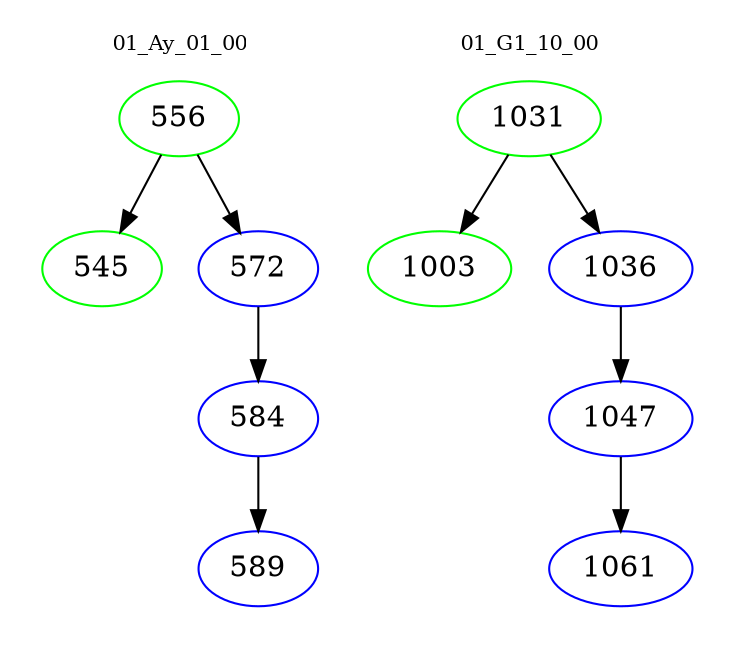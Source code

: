 digraph{
subgraph cluster_0 {
color = white
label = "01_Ay_01_00";
fontsize=10;
T0_556 [label="556", color="green"]
T0_556 -> T0_545 [color="black"]
T0_545 [label="545", color="green"]
T0_556 -> T0_572 [color="black"]
T0_572 [label="572", color="blue"]
T0_572 -> T0_584 [color="black"]
T0_584 [label="584", color="blue"]
T0_584 -> T0_589 [color="black"]
T0_589 [label="589", color="blue"]
}
subgraph cluster_1 {
color = white
label = "01_G1_10_00";
fontsize=10;
T1_1031 [label="1031", color="green"]
T1_1031 -> T1_1003 [color="black"]
T1_1003 [label="1003", color="green"]
T1_1031 -> T1_1036 [color="black"]
T1_1036 [label="1036", color="blue"]
T1_1036 -> T1_1047 [color="black"]
T1_1047 [label="1047", color="blue"]
T1_1047 -> T1_1061 [color="black"]
T1_1061 [label="1061", color="blue"]
}
}
